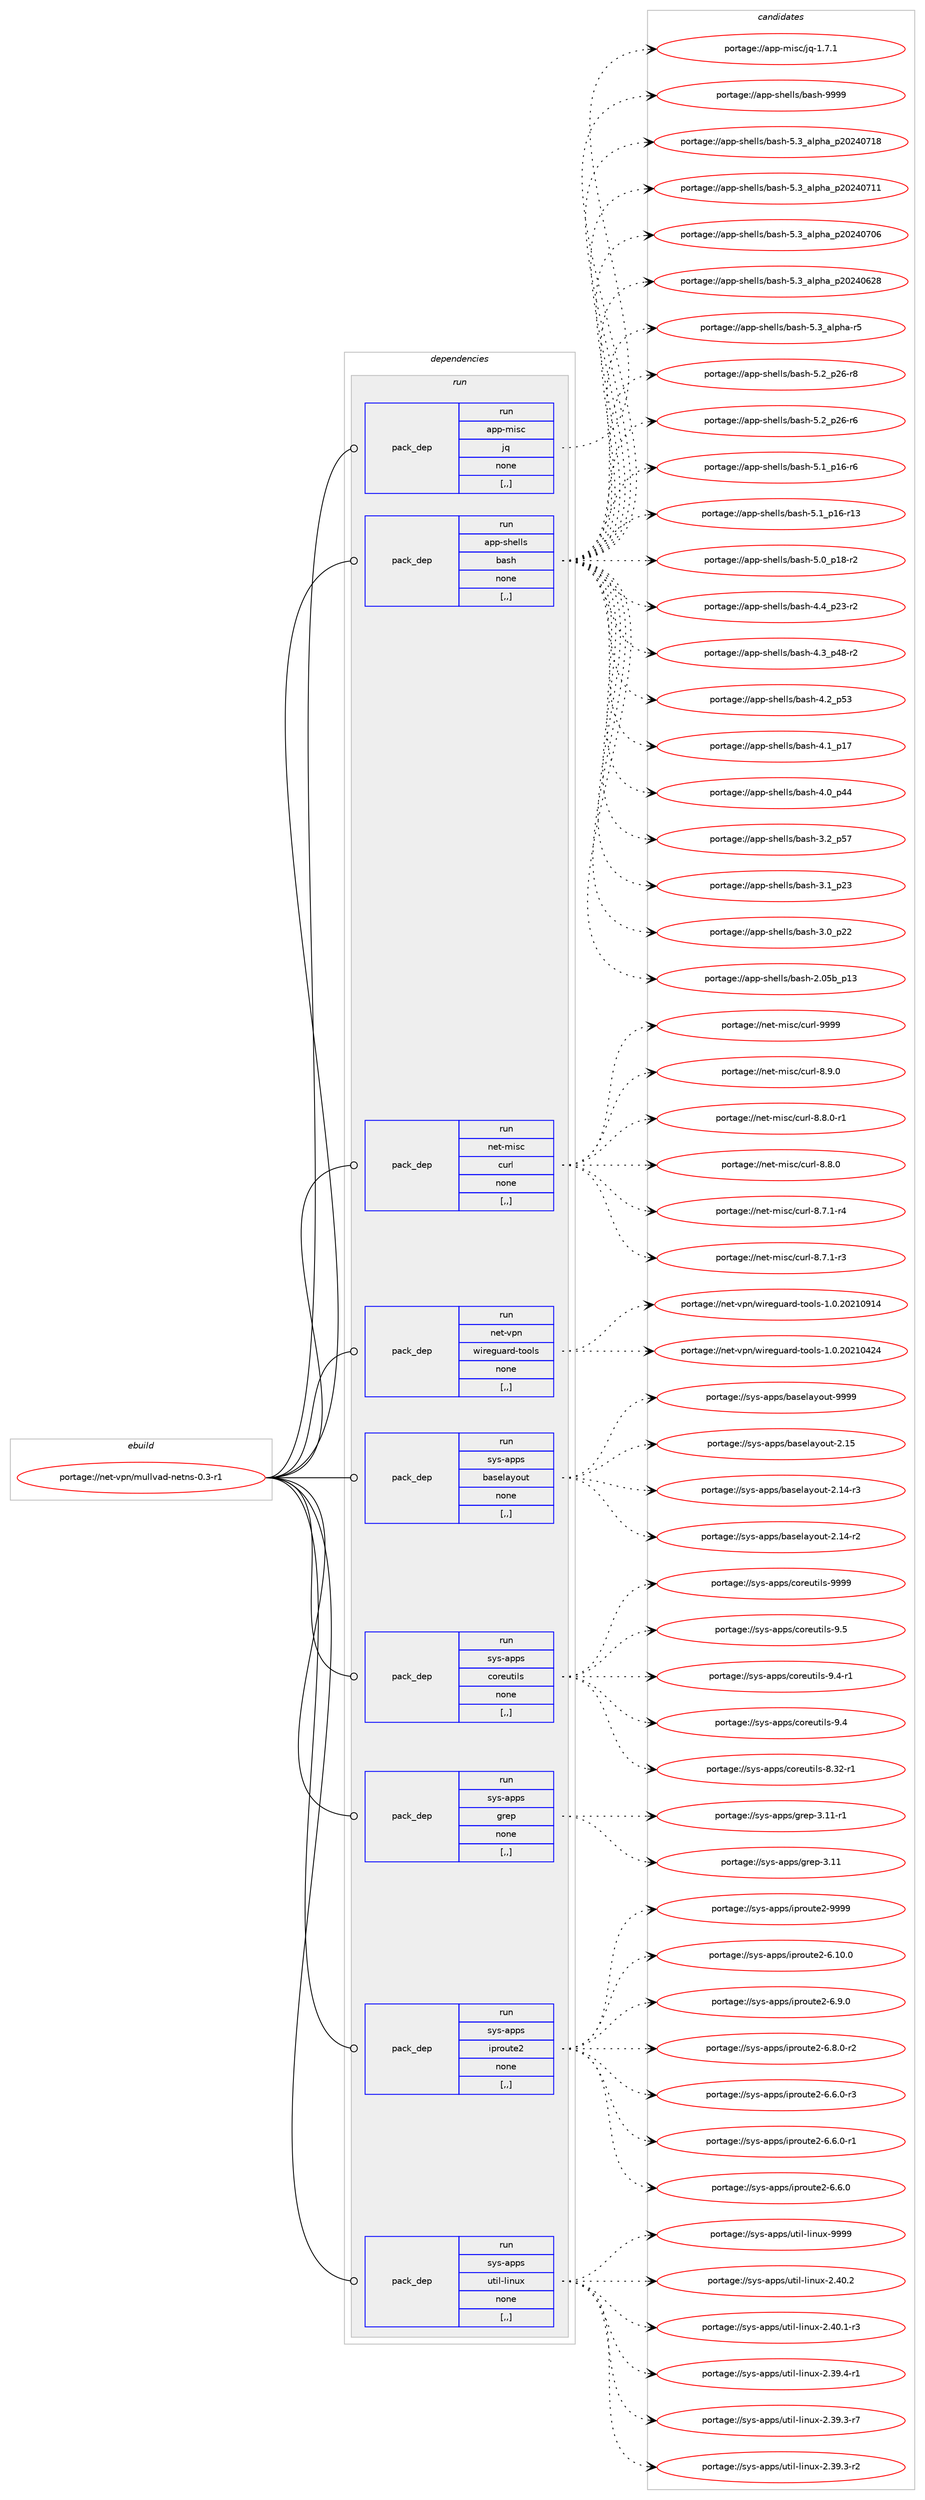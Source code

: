 digraph prolog {

# *************
# Graph options
# *************

newrank=true;
concentrate=true;
compound=true;
graph [rankdir=LR,fontname=Helvetica,fontsize=10,ranksep=1.5];#, ranksep=2.5, nodesep=0.2];
edge  [arrowhead=vee];
node  [fontname=Helvetica,fontsize=10];

# **********
# The ebuild
# **********

subgraph cluster_leftcol {
color=gray;
label=<<i>ebuild</i>>;
id [label="portage://net-vpn/mullvad-netns-0.3-r1", color=red, width=4, href="../net-vpn/mullvad-netns-0.3-r1.svg"];
}

# ****************
# The dependencies
# ****************

subgraph cluster_midcol {
color=gray;
label=<<i>dependencies</i>>;
subgraph cluster_compile {
fillcolor="#eeeeee";
style=filled;
label=<<i>compile</i>>;
}
subgraph cluster_compileandrun {
fillcolor="#eeeeee";
style=filled;
label=<<i>compile and run</i>>;
}
subgraph cluster_run {
fillcolor="#eeeeee";
style=filled;
label=<<i>run</i>>;
subgraph pack281306 {
dependency386315 [label=<<TABLE BORDER="0" CELLBORDER="1" CELLSPACING="0" CELLPADDING="4" WIDTH="220"><TR><TD ROWSPAN="6" CELLPADDING="30">pack_dep</TD></TR><TR><TD WIDTH="110">run</TD></TR><TR><TD>app-misc</TD></TR><TR><TD>jq</TD></TR><TR><TD>none</TD></TR><TR><TD>[,,]</TD></TR></TABLE>>, shape=none, color=blue];
}
id:e -> dependency386315:w [weight=20,style="solid",arrowhead="odot"];
subgraph pack281307 {
dependency386316 [label=<<TABLE BORDER="0" CELLBORDER="1" CELLSPACING="0" CELLPADDING="4" WIDTH="220"><TR><TD ROWSPAN="6" CELLPADDING="30">pack_dep</TD></TR><TR><TD WIDTH="110">run</TD></TR><TR><TD>app-shells</TD></TR><TR><TD>bash</TD></TR><TR><TD>none</TD></TR><TR><TD>[,,]</TD></TR></TABLE>>, shape=none, color=blue];
}
id:e -> dependency386316:w [weight=20,style="solid",arrowhead="odot"];
subgraph pack281308 {
dependency386317 [label=<<TABLE BORDER="0" CELLBORDER="1" CELLSPACING="0" CELLPADDING="4" WIDTH="220"><TR><TD ROWSPAN="6" CELLPADDING="30">pack_dep</TD></TR><TR><TD WIDTH="110">run</TD></TR><TR><TD>net-misc</TD></TR><TR><TD>curl</TD></TR><TR><TD>none</TD></TR><TR><TD>[,,]</TD></TR></TABLE>>, shape=none, color=blue];
}
id:e -> dependency386317:w [weight=20,style="solid",arrowhead="odot"];
subgraph pack281309 {
dependency386318 [label=<<TABLE BORDER="0" CELLBORDER="1" CELLSPACING="0" CELLPADDING="4" WIDTH="220"><TR><TD ROWSPAN="6" CELLPADDING="30">pack_dep</TD></TR><TR><TD WIDTH="110">run</TD></TR><TR><TD>net-vpn</TD></TR><TR><TD>wireguard-tools</TD></TR><TR><TD>none</TD></TR><TR><TD>[,,]</TD></TR></TABLE>>, shape=none, color=blue];
}
id:e -> dependency386318:w [weight=20,style="solid",arrowhead="odot"];
subgraph pack281310 {
dependency386319 [label=<<TABLE BORDER="0" CELLBORDER="1" CELLSPACING="0" CELLPADDING="4" WIDTH="220"><TR><TD ROWSPAN="6" CELLPADDING="30">pack_dep</TD></TR><TR><TD WIDTH="110">run</TD></TR><TR><TD>sys-apps</TD></TR><TR><TD>baselayout</TD></TR><TR><TD>none</TD></TR><TR><TD>[,,]</TD></TR></TABLE>>, shape=none, color=blue];
}
id:e -> dependency386319:w [weight=20,style="solid",arrowhead="odot"];
subgraph pack281311 {
dependency386320 [label=<<TABLE BORDER="0" CELLBORDER="1" CELLSPACING="0" CELLPADDING="4" WIDTH="220"><TR><TD ROWSPAN="6" CELLPADDING="30">pack_dep</TD></TR><TR><TD WIDTH="110">run</TD></TR><TR><TD>sys-apps</TD></TR><TR><TD>coreutils</TD></TR><TR><TD>none</TD></TR><TR><TD>[,,]</TD></TR></TABLE>>, shape=none, color=blue];
}
id:e -> dependency386320:w [weight=20,style="solid",arrowhead="odot"];
subgraph pack281312 {
dependency386321 [label=<<TABLE BORDER="0" CELLBORDER="1" CELLSPACING="0" CELLPADDING="4" WIDTH="220"><TR><TD ROWSPAN="6" CELLPADDING="30">pack_dep</TD></TR><TR><TD WIDTH="110">run</TD></TR><TR><TD>sys-apps</TD></TR><TR><TD>grep</TD></TR><TR><TD>none</TD></TR><TR><TD>[,,]</TD></TR></TABLE>>, shape=none, color=blue];
}
id:e -> dependency386321:w [weight=20,style="solid",arrowhead="odot"];
subgraph pack281313 {
dependency386322 [label=<<TABLE BORDER="0" CELLBORDER="1" CELLSPACING="0" CELLPADDING="4" WIDTH="220"><TR><TD ROWSPAN="6" CELLPADDING="30">pack_dep</TD></TR><TR><TD WIDTH="110">run</TD></TR><TR><TD>sys-apps</TD></TR><TR><TD>iproute2</TD></TR><TR><TD>none</TD></TR><TR><TD>[,,]</TD></TR></TABLE>>, shape=none, color=blue];
}
id:e -> dependency386322:w [weight=20,style="solid",arrowhead="odot"];
subgraph pack281314 {
dependency386323 [label=<<TABLE BORDER="0" CELLBORDER="1" CELLSPACING="0" CELLPADDING="4" WIDTH="220"><TR><TD ROWSPAN="6" CELLPADDING="30">pack_dep</TD></TR><TR><TD WIDTH="110">run</TD></TR><TR><TD>sys-apps</TD></TR><TR><TD>util-linux</TD></TR><TR><TD>none</TD></TR><TR><TD>[,,]</TD></TR></TABLE>>, shape=none, color=blue];
}
id:e -> dependency386323:w [weight=20,style="solid",arrowhead="odot"];
}
}

# **************
# The candidates
# **************

subgraph cluster_choices {
rank=same;
color=gray;
label=<<i>candidates</i>>;

subgraph choice281306 {
color=black;
nodesep=1;
choice97112112451091051159947106113454946554649 [label="portage://app-misc/jq-1.7.1", color=red, width=4,href="../app-misc/jq-1.7.1.svg"];
dependency386315:e -> choice97112112451091051159947106113454946554649:w [style=dotted,weight="100"];
}
subgraph choice281307 {
color=black;
nodesep=1;
choice97112112451151041011081081154798971151044557575757 [label="portage://app-shells/bash-9999", color=red, width=4,href="../app-shells/bash-9999.svg"];
choice971121124511510410110810811547989711510445534651959710811210497951125048505248554956 [label="portage://app-shells/bash-5.3_alpha_p20240718", color=red, width=4,href="../app-shells/bash-5.3_alpha_p20240718.svg"];
choice971121124511510410110810811547989711510445534651959710811210497951125048505248554949 [label="portage://app-shells/bash-5.3_alpha_p20240711", color=red, width=4,href="../app-shells/bash-5.3_alpha_p20240711.svg"];
choice971121124511510410110810811547989711510445534651959710811210497951125048505248554854 [label="portage://app-shells/bash-5.3_alpha_p20240706", color=red, width=4,href="../app-shells/bash-5.3_alpha_p20240706.svg"];
choice971121124511510410110810811547989711510445534651959710811210497951125048505248545056 [label="portage://app-shells/bash-5.3_alpha_p20240628", color=red, width=4,href="../app-shells/bash-5.3_alpha_p20240628.svg"];
choice9711211245115104101108108115479897115104455346519597108112104974511453 [label="portage://app-shells/bash-5.3_alpha-r5", color=red, width=4,href="../app-shells/bash-5.3_alpha-r5.svg"];
choice9711211245115104101108108115479897115104455346509511250544511456 [label="portage://app-shells/bash-5.2_p26-r8", color=red, width=4,href="../app-shells/bash-5.2_p26-r8.svg"];
choice9711211245115104101108108115479897115104455346509511250544511454 [label="portage://app-shells/bash-5.2_p26-r6", color=red, width=4,href="../app-shells/bash-5.2_p26-r6.svg"];
choice9711211245115104101108108115479897115104455346499511249544511454 [label="portage://app-shells/bash-5.1_p16-r6", color=red, width=4,href="../app-shells/bash-5.1_p16-r6.svg"];
choice971121124511510410110810811547989711510445534649951124954451144951 [label="portage://app-shells/bash-5.1_p16-r13", color=red, width=4,href="../app-shells/bash-5.1_p16-r13.svg"];
choice9711211245115104101108108115479897115104455346489511249564511450 [label="portage://app-shells/bash-5.0_p18-r2", color=red, width=4,href="../app-shells/bash-5.0_p18-r2.svg"];
choice9711211245115104101108108115479897115104455246529511250514511450 [label="portage://app-shells/bash-4.4_p23-r2", color=red, width=4,href="../app-shells/bash-4.4_p23-r2.svg"];
choice9711211245115104101108108115479897115104455246519511252564511450 [label="portage://app-shells/bash-4.3_p48-r2", color=red, width=4,href="../app-shells/bash-4.3_p48-r2.svg"];
choice971121124511510410110810811547989711510445524650951125351 [label="portage://app-shells/bash-4.2_p53", color=red, width=4,href="../app-shells/bash-4.2_p53.svg"];
choice971121124511510410110810811547989711510445524649951124955 [label="portage://app-shells/bash-4.1_p17", color=red, width=4,href="../app-shells/bash-4.1_p17.svg"];
choice971121124511510410110810811547989711510445524648951125252 [label="portage://app-shells/bash-4.0_p44", color=red, width=4,href="../app-shells/bash-4.0_p44.svg"];
choice971121124511510410110810811547989711510445514650951125355 [label="portage://app-shells/bash-3.2_p57", color=red, width=4,href="../app-shells/bash-3.2_p57.svg"];
choice971121124511510410110810811547989711510445514649951125051 [label="portage://app-shells/bash-3.1_p23", color=red, width=4,href="../app-shells/bash-3.1_p23.svg"];
choice971121124511510410110810811547989711510445514648951125050 [label="portage://app-shells/bash-3.0_p22", color=red, width=4,href="../app-shells/bash-3.0_p22.svg"];
choice9711211245115104101108108115479897115104455046485398951124951 [label="portage://app-shells/bash-2.05b_p13", color=red, width=4,href="../app-shells/bash-2.05b_p13.svg"];
dependency386316:e -> choice97112112451151041011081081154798971151044557575757:w [style=dotted,weight="100"];
dependency386316:e -> choice971121124511510410110810811547989711510445534651959710811210497951125048505248554956:w [style=dotted,weight="100"];
dependency386316:e -> choice971121124511510410110810811547989711510445534651959710811210497951125048505248554949:w [style=dotted,weight="100"];
dependency386316:e -> choice971121124511510410110810811547989711510445534651959710811210497951125048505248554854:w [style=dotted,weight="100"];
dependency386316:e -> choice971121124511510410110810811547989711510445534651959710811210497951125048505248545056:w [style=dotted,weight="100"];
dependency386316:e -> choice9711211245115104101108108115479897115104455346519597108112104974511453:w [style=dotted,weight="100"];
dependency386316:e -> choice9711211245115104101108108115479897115104455346509511250544511456:w [style=dotted,weight="100"];
dependency386316:e -> choice9711211245115104101108108115479897115104455346509511250544511454:w [style=dotted,weight="100"];
dependency386316:e -> choice9711211245115104101108108115479897115104455346499511249544511454:w [style=dotted,weight="100"];
dependency386316:e -> choice971121124511510410110810811547989711510445534649951124954451144951:w [style=dotted,weight="100"];
dependency386316:e -> choice9711211245115104101108108115479897115104455346489511249564511450:w [style=dotted,weight="100"];
dependency386316:e -> choice9711211245115104101108108115479897115104455246529511250514511450:w [style=dotted,weight="100"];
dependency386316:e -> choice9711211245115104101108108115479897115104455246519511252564511450:w [style=dotted,weight="100"];
dependency386316:e -> choice971121124511510410110810811547989711510445524650951125351:w [style=dotted,weight="100"];
dependency386316:e -> choice971121124511510410110810811547989711510445524649951124955:w [style=dotted,weight="100"];
dependency386316:e -> choice971121124511510410110810811547989711510445524648951125252:w [style=dotted,weight="100"];
dependency386316:e -> choice971121124511510410110810811547989711510445514650951125355:w [style=dotted,weight="100"];
dependency386316:e -> choice971121124511510410110810811547989711510445514649951125051:w [style=dotted,weight="100"];
dependency386316:e -> choice971121124511510410110810811547989711510445514648951125050:w [style=dotted,weight="100"];
dependency386316:e -> choice9711211245115104101108108115479897115104455046485398951124951:w [style=dotted,weight="100"];
}
subgraph choice281308 {
color=black;
nodesep=1;
choice110101116451091051159947991171141084557575757 [label="portage://net-misc/curl-9999", color=red, width=4,href="../net-misc/curl-9999.svg"];
choice11010111645109105115994799117114108455646574648 [label="portage://net-misc/curl-8.9.0", color=red, width=4,href="../net-misc/curl-8.9.0.svg"];
choice110101116451091051159947991171141084556465646484511449 [label="portage://net-misc/curl-8.8.0-r1", color=red, width=4,href="../net-misc/curl-8.8.0-r1.svg"];
choice11010111645109105115994799117114108455646564648 [label="portage://net-misc/curl-8.8.0", color=red, width=4,href="../net-misc/curl-8.8.0.svg"];
choice110101116451091051159947991171141084556465546494511452 [label="portage://net-misc/curl-8.7.1-r4", color=red, width=4,href="../net-misc/curl-8.7.1-r4.svg"];
choice110101116451091051159947991171141084556465546494511451 [label="portage://net-misc/curl-8.7.1-r3", color=red, width=4,href="../net-misc/curl-8.7.1-r3.svg"];
dependency386317:e -> choice110101116451091051159947991171141084557575757:w [style=dotted,weight="100"];
dependency386317:e -> choice11010111645109105115994799117114108455646574648:w [style=dotted,weight="100"];
dependency386317:e -> choice110101116451091051159947991171141084556465646484511449:w [style=dotted,weight="100"];
dependency386317:e -> choice11010111645109105115994799117114108455646564648:w [style=dotted,weight="100"];
dependency386317:e -> choice110101116451091051159947991171141084556465546494511452:w [style=dotted,weight="100"];
dependency386317:e -> choice110101116451091051159947991171141084556465546494511451:w [style=dotted,weight="100"];
}
subgraph choice281309 {
color=black;
nodesep=1;
choice1101011164511811211047119105114101103117971141004511611111110811545494648465048504948574952 [label="portage://net-vpn/wireguard-tools-1.0.20210914", color=red, width=4,href="../net-vpn/wireguard-tools-1.0.20210914.svg"];
choice1101011164511811211047119105114101103117971141004511611111110811545494648465048504948525052 [label="portage://net-vpn/wireguard-tools-1.0.20210424", color=red, width=4,href="../net-vpn/wireguard-tools-1.0.20210424.svg"];
dependency386318:e -> choice1101011164511811211047119105114101103117971141004511611111110811545494648465048504948574952:w [style=dotted,weight="100"];
dependency386318:e -> choice1101011164511811211047119105114101103117971141004511611111110811545494648465048504948525052:w [style=dotted,weight="100"];
}
subgraph choice281310 {
color=black;
nodesep=1;
choice1151211154597112112115479897115101108971211111171164557575757 [label="portage://sys-apps/baselayout-9999", color=red, width=4,href="../sys-apps/baselayout-9999.svg"];
choice1151211154597112112115479897115101108971211111171164550464953 [label="portage://sys-apps/baselayout-2.15", color=red, width=4,href="../sys-apps/baselayout-2.15.svg"];
choice11512111545971121121154798971151011089712111111711645504649524511451 [label="portage://sys-apps/baselayout-2.14-r3", color=red, width=4,href="../sys-apps/baselayout-2.14-r3.svg"];
choice11512111545971121121154798971151011089712111111711645504649524511450 [label="portage://sys-apps/baselayout-2.14-r2", color=red, width=4,href="../sys-apps/baselayout-2.14-r2.svg"];
dependency386319:e -> choice1151211154597112112115479897115101108971211111171164557575757:w [style=dotted,weight="100"];
dependency386319:e -> choice1151211154597112112115479897115101108971211111171164550464953:w [style=dotted,weight="100"];
dependency386319:e -> choice11512111545971121121154798971151011089712111111711645504649524511451:w [style=dotted,weight="100"];
dependency386319:e -> choice11512111545971121121154798971151011089712111111711645504649524511450:w [style=dotted,weight="100"];
}
subgraph choice281311 {
color=black;
nodesep=1;
choice115121115459711211211547991111141011171161051081154557575757 [label="portage://sys-apps/coreutils-9999", color=red, width=4,href="../sys-apps/coreutils-9999.svg"];
choice1151211154597112112115479911111410111711610510811545574653 [label="portage://sys-apps/coreutils-9.5", color=red, width=4,href="../sys-apps/coreutils-9.5.svg"];
choice11512111545971121121154799111114101117116105108115455746524511449 [label="portage://sys-apps/coreutils-9.4-r1", color=red, width=4,href="../sys-apps/coreutils-9.4-r1.svg"];
choice1151211154597112112115479911111410111711610510811545574652 [label="portage://sys-apps/coreutils-9.4", color=red, width=4,href="../sys-apps/coreutils-9.4.svg"];
choice1151211154597112112115479911111410111711610510811545564651504511449 [label="portage://sys-apps/coreutils-8.32-r1", color=red, width=4,href="../sys-apps/coreutils-8.32-r1.svg"];
dependency386320:e -> choice115121115459711211211547991111141011171161051081154557575757:w [style=dotted,weight="100"];
dependency386320:e -> choice1151211154597112112115479911111410111711610510811545574653:w [style=dotted,weight="100"];
dependency386320:e -> choice11512111545971121121154799111114101117116105108115455746524511449:w [style=dotted,weight="100"];
dependency386320:e -> choice1151211154597112112115479911111410111711610510811545574652:w [style=dotted,weight="100"];
dependency386320:e -> choice1151211154597112112115479911111410111711610510811545564651504511449:w [style=dotted,weight="100"];
}
subgraph choice281312 {
color=black;
nodesep=1;
choice11512111545971121121154710311410111245514649494511449 [label="portage://sys-apps/grep-3.11-r1", color=red, width=4,href="../sys-apps/grep-3.11-r1.svg"];
choice1151211154597112112115471031141011124551464949 [label="portage://sys-apps/grep-3.11", color=red, width=4,href="../sys-apps/grep-3.11.svg"];
dependency386321:e -> choice11512111545971121121154710311410111245514649494511449:w [style=dotted,weight="100"];
dependency386321:e -> choice1151211154597112112115471031141011124551464949:w [style=dotted,weight="100"];
}
subgraph choice281313 {
color=black;
nodesep=1;
choice115121115459711211211547105112114111117116101504557575757 [label="portage://sys-apps/iproute2-9999", color=red, width=4,href="../sys-apps/iproute2-9999.svg"];
choice1151211154597112112115471051121141111171161015045544649484648 [label="portage://sys-apps/iproute2-6.10.0", color=red, width=4,href="../sys-apps/iproute2-6.10.0.svg"];
choice11512111545971121121154710511211411111711610150455446574648 [label="portage://sys-apps/iproute2-6.9.0", color=red, width=4,href="../sys-apps/iproute2-6.9.0.svg"];
choice115121115459711211211547105112114111117116101504554465646484511450 [label="portage://sys-apps/iproute2-6.8.0-r2", color=red, width=4,href="../sys-apps/iproute2-6.8.0-r2.svg"];
choice115121115459711211211547105112114111117116101504554465446484511451 [label="portage://sys-apps/iproute2-6.6.0-r3", color=red, width=4,href="../sys-apps/iproute2-6.6.0-r3.svg"];
choice115121115459711211211547105112114111117116101504554465446484511449 [label="portage://sys-apps/iproute2-6.6.0-r1", color=red, width=4,href="../sys-apps/iproute2-6.6.0-r1.svg"];
choice11512111545971121121154710511211411111711610150455446544648 [label="portage://sys-apps/iproute2-6.6.0", color=red, width=4,href="../sys-apps/iproute2-6.6.0.svg"];
dependency386322:e -> choice115121115459711211211547105112114111117116101504557575757:w [style=dotted,weight="100"];
dependency386322:e -> choice1151211154597112112115471051121141111171161015045544649484648:w [style=dotted,weight="100"];
dependency386322:e -> choice11512111545971121121154710511211411111711610150455446574648:w [style=dotted,weight="100"];
dependency386322:e -> choice115121115459711211211547105112114111117116101504554465646484511450:w [style=dotted,weight="100"];
dependency386322:e -> choice115121115459711211211547105112114111117116101504554465446484511451:w [style=dotted,weight="100"];
dependency386322:e -> choice115121115459711211211547105112114111117116101504554465446484511449:w [style=dotted,weight="100"];
dependency386322:e -> choice11512111545971121121154710511211411111711610150455446544648:w [style=dotted,weight="100"];
}
subgraph choice281314 {
color=black;
nodesep=1;
choice115121115459711211211547117116105108451081051101171204557575757 [label="portage://sys-apps/util-linux-9999", color=red, width=4,href="../sys-apps/util-linux-9999.svg"];
choice1151211154597112112115471171161051084510810511011712045504652484650 [label="portage://sys-apps/util-linux-2.40.2", color=red, width=4,href="../sys-apps/util-linux-2.40.2.svg"];
choice11512111545971121121154711711610510845108105110117120455046524846494511451 [label="portage://sys-apps/util-linux-2.40.1-r3", color=red, width=4,href="../sys-apps/util-linux-2.40.1-r3.svg"];
choice11512111545971121121154711711610510845108105110117120455046515746524511449 [label="portage://sys-apps/util-linux-2.39.4-r1", color=red, width=4,href="../sys-apps/util-linux-2.39.4-r1.svg"];
choice11512111545971121121154711711610510845108105110117120455046515746514511455 [label="portage://sys-apps/util-linux-2.39.3-r7", color=red, width=4,href="../sys-apps/util-linux-2.39.3-r7.svg"];
choice11512111545971121121154711711610510845108105110117120455046515746514511450 [label="portage://sys-apps/util-linux-2.39.3-r2", color=red, width=4,href="../sys-apps/util-linux-2.39.3-r2.svg"];
dependency386323:e -> choice115121115459711211211547117116105108451081051101171204557575757:w [style=dotted,weight="100"];
dependency386323:e -> choice1151211154597112112115471171161051084510810511011712045504652484650:w [style=dotted,weight="100"];
dependency386323:e -> choice11512111545971121121154711711610510845108105110117120455046524846494511451:w [style=dotted,weight="100"];
dependency386323:e -> choice11512111545971121121154711711610510845108105110117120455046515746524511449:w [style=dotted,weight="100"];
dependency386323:e -> choice11512111545971121121154711711610510845108105110117120455046515746514511455:w [style=dotted,weight="100"];
dependency386323:e -> choice11512111545971121121154711711610510845108105110117120455046515746514511450:w [style=dotted,weight="100"];
}
}

}
